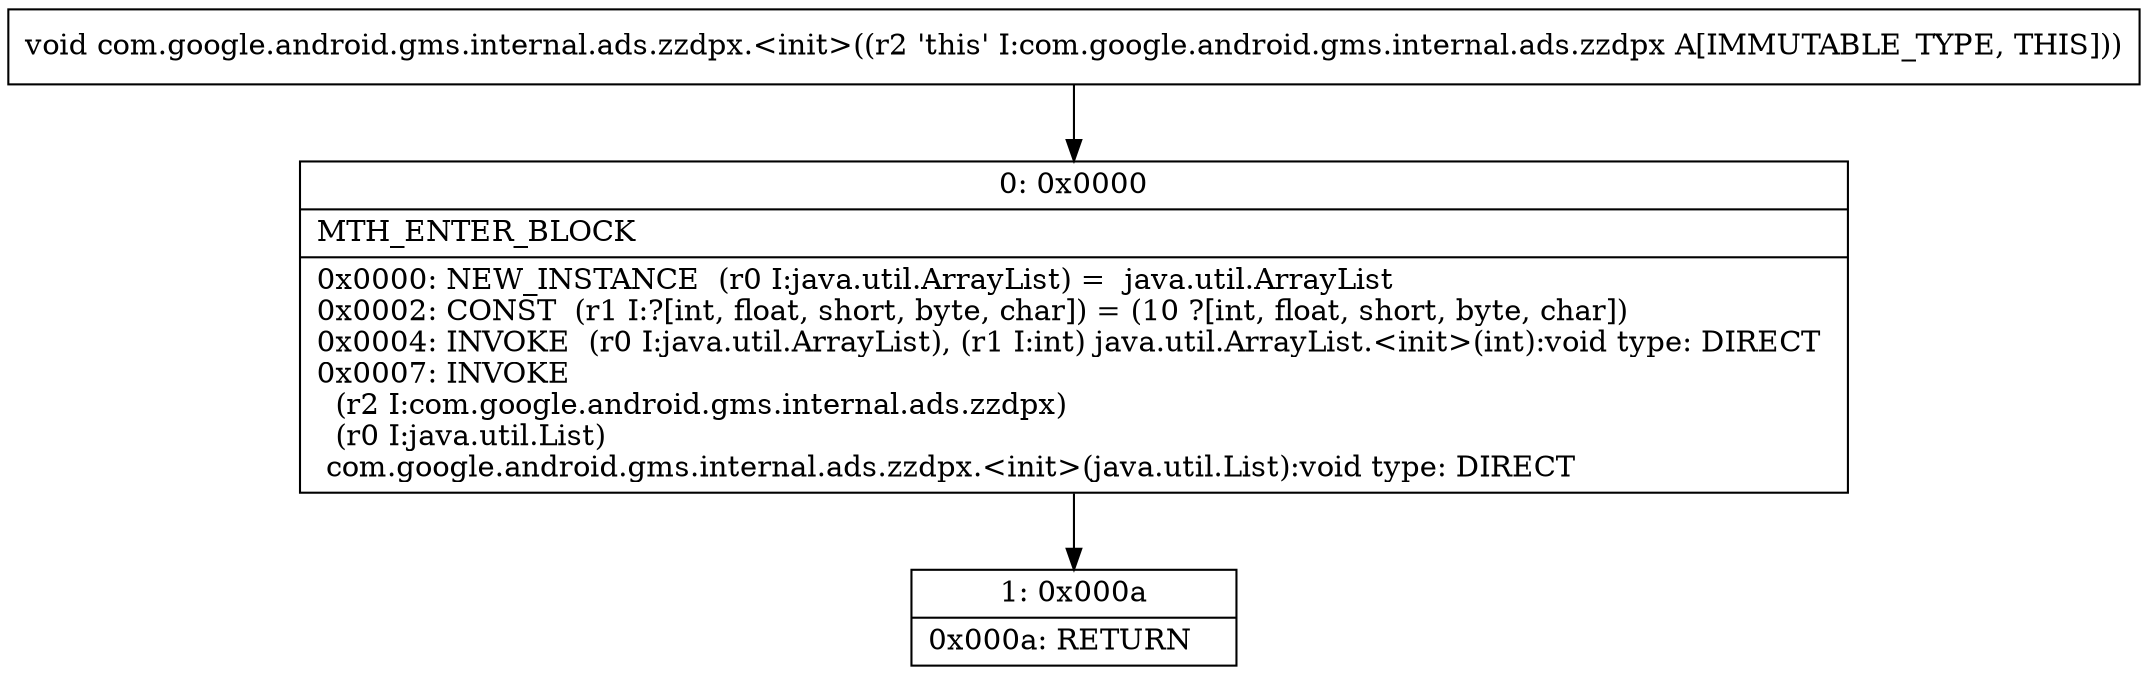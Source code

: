 digraph "CFG forcom.google.android.gms.internal.ads.zzdpx.\<init\>()V" {
Node_0 [shape=record,label="{0\:\ 0x0000|MTH_ENTER_BLOCK\l|0x0000: NEW_INSTANCE  (r0 I:java.util.ArrayList) =  java.util.ArrayList \l0x0002: CONST  (r1 I:?[int, float, short, byte, char]) = (10 ?[int, float, short, byte, char]) \l0x0004: INVOKE  (r0 I:java.util.ArrayList), (r1 I:int) java.util.ArrayList.\<init\>(int):void type: DIRECT \l0x0007: INVOKE  \l  (r2 I:com.google.android.gms.internal.ads.zzdpx)\l  (r0 I:java.util.List)\l com.google.android.gms.internal.ads.zzdpx.\<init\>(java.util.List):void type: DIRECT \l}"];
Node_1 [shape=record,label="{1\:\ 0x000a|0x000a: RETURN   \l}"];
MethodNode[shape=record,label="{void com.google.android.gms.internal.ads.zzdpx.\<init\>((r2 'this' I:com.google.android.gms.internal.ads.zzdpx A[IMMUTABLE_TYPE, THIS])) }"];
MethodNode -> Node_0;
Node_0 -> Node_1;
}

